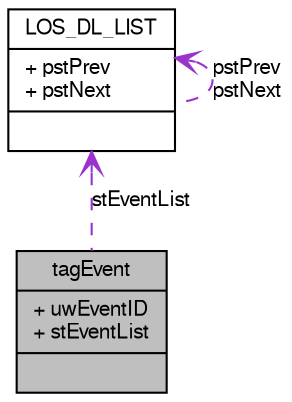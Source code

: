 digraph G
{
  bgcolor="transparent";
  edge [fontname="FreeSans",fontsize="10",labelfontname="FreeSans",labelfontsize="10"];
  node [fontname="FreeSans",fontsize="10",shape=record];
  Node1 [label="{tagEvent\n|+ uwEventID\l+ stEventList\l|}",height=0.2,width=0.4,color="black", fillcolor="grey75", style="filled" fontcolor="black"];
  Node2 -> Node1 [dir=back,color="darkorchid3",fontsize="10",style="dashed",label="stEventList",arrowtail="open",fontname="FreeSans"];
  Node2 [label="{LOS_DL_LIST\n|+ pstPrev\l+ pstNext\l|}",height=0.2,width=0.4,color="black",URL="$a00011.html",tooltip="Structure of a node in a doubly linked list."];
  Node2 -> Node2 [dir=back,color="darkorchid3",fontsize="10",style="dashed",label="pstPrev\npstNext",arrowtail="open",fontname="FreeSans"];
}

